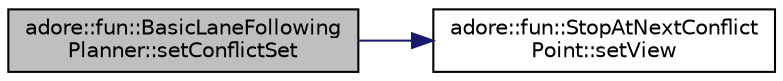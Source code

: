 digraph "adore::fun::BasicLaneFollowingPlanner::setConflictSet"
{
 // LATEX_PDF_SIZE
  edge [fontname="Helvetica",fontsize="10",labelfontname="Helvetica",labelfontsize="10"];
  node [fontname="Helvetica",fontsize="10",shape=record];
  rankdir="LR";
  Node1 [label="adore::fun::BasicLaneFollowing\lPlanner::setConflictSet",height=0.2,width=0.4,color="black", fillcolor="grey75", style="filled", fontcolor="black",tooltip=" "];
  Node1 -> Node2 [color="midnightblue",fontsize="10",style="solid",fontname="Helvetica"];
  Node2 [label="adore::fun::StopAtNextConflict\lPoint::setView",height=0.2,width=0.4,color="black", fillcolor="white", style="filled",URL="$classadore_1_1fun_1_1StopAtNextConflictPoint.html#a4c0b0b864e2e7180a7f12e16d8864214",tooltip=" "];
}
